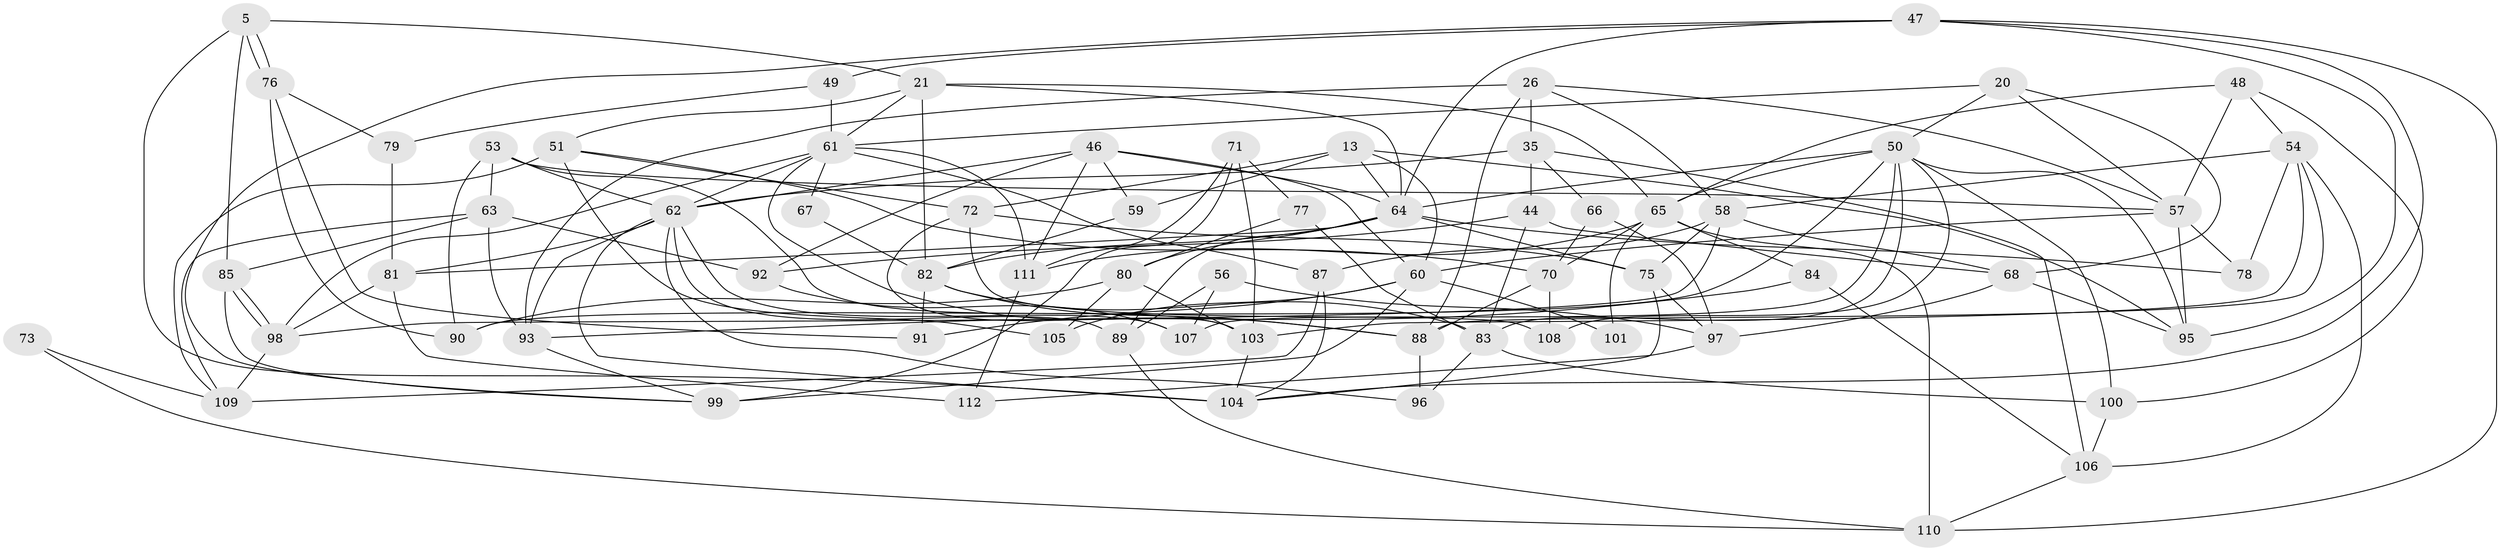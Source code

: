 // original degree distribution, {5: 0.22321428571428573, 3: 0.30357142857142855, 4: 0.25, 6: 0.09821428571428571, 2: 0.09821428571428571, 7: 0.026785714285714284}
// Generated by graph-tools (version 1.1) at 2025/53/03/04/25 21:53:20]
// undirected, 67 vertices, 164 edges
graph export_dot {
graph [start="1"]
  node [color=gray90,style=filled];
  5;
  13;
  20;
  21;
  26;
  35 [super="+3"];
  44;
  46;
  47 [super="+8"];
  48;
  49;
  50 [super="+19"];
  51 [super="+37"];
  53 [super="+2"];
  54 [super="+52"];
  56;
  57 [super="+12"];
  58;
  59;
  60 [super="+29"];
  61 [super="+11+39"];
  62 [super="+28+10"];
  63;
  64 [super="+15+23"];
  65 [super="+24"];
  66;
  67;
  68;
  70 [super="+38"];
  71;
  72 [super="+43"];
  73;
  75 [super="+16+33"];
  76;
  77;
  78;
  79;
  80 [super="+34"];
  81 [super="+55+74"];
  82 [super="+69+42"];
  83 [super="+25"];
  84;
  85;
  87;
  88 [super="+45"];
  89 [super="+27"];
  90;
  91;
  92;
  93;
  95 [super="+9+86"];
  96;
  97 [super="+31"];
  98;
  99 [super="+41"];
  100;
  101;
  103 [super="+1"];
  104 [super="+94"];
  105;
  106 [super="+36"];
  107 [super="+30"];
  108;
  109 [super="+102"];
  110 [super="+32"];
  111;
  112;
  5 -- 85;
  5 -- 76;
  5 -- 76;
  5 -- 21;
  5 -- 104 [weight=2];
  13 -- 60;
  13 -- 59;
  13 -- 95;
  13 -- 64;
  13 -- 72;
  20 -- 57;
  20 -- 61;
  20 -- 50;
  20 -- 68;
  21 -- 51;
  21 -- 65;
  21 -- 82 [weight=2];
  21 -- 64;
  21 -- 61;
  26 -- 93;
  26 -- 58;
  26 -- 35;
  26 -- 57;
  26 -- 88;
  35 -- 62 [weight=2];
  35 -- 66;
  35 -- 44;
  35 -- 106;
  44 -- 83;
  44 -- 68;
  44 -- 92;
  46 -- 92;
  46 -- 59;
  46 -- 62;
  46 -- 111;
  46 -- 60;
  46 -- 64;
  47 -- 64;
  47 -- 110;
  47 -- 49;
  47 -- 99;
  47 -- 104;
  47 -- 95;
  48 -- 65;
  48 -- 57;
  48 -- 100;
  48 -- 54;
  49 -- 61;
  49 -- 79;
  50 -- 83;
  50 -- 64 [weight=2];
  50 -- 65;
  50 -- 100;
  50 -- 90;
  50 -- 108;
  50 -- 95;
  50 -- 107;
  51 -- 109;
  51 -- 70;
  51 -- 72;
  51 -- 105;
  53 -- 63;
  53 -- 90;
  53 -- 103;
  53 -- 57;
  53 -- 62;
  54 -- 58;
  54 -- 103;
  54 -- 88;
  54 -- 106 [weight=2];
  54 -- 78;
  56 -- 97 [weight=2];
  56 -- 89;
  56 -- 107;
  57 -- 60;
  57 -- 78;
  57 -- 95 [weight=2];
  58 -- 68;
  58 -- 98;
  58 -- 87;
  58 -- 75;
  59 -- 82;
  60 -- 99 [weight=2];
  60 -- 91;
  60 -- 105;
  60 -- 101;
  61 -- 111;
  61 -- 67;
  61 -- 98;
  61 -- 62;
  61 -- 87;
  61 -- 88;
  62 -- 104 [weight=2];
  62 -- 96;
  62 -- 107;
  62 -- 93;
  62 -- 89;
  62 -- 81;
  63 -- 92;
  63 -- 85;
  63 -- 93;
  63 -- 109;
  64 -- 78;
  64 -- 89;
  64 -- 75;
  64 -- 82;
  64 -- 80;
  64 -- 81 [weight=2];
  65 -- 101;
  65 -- 84;
  65 -- 110;
  65 -- 111;
  65 -- 70;
  66 -- 70;
  66 -- 97;
  67 -- 82;
  68 -- 97 [weight=2];
  68 -- 95;
  70 -- 88;
  70 -- 108;
  71 -- 77;
  71 -- 111;
  71 -- 99;
  71 -- 103;
  72 -- 103;
  72 -- 75;
  72 -- 108;
  73 -- 109;
  73 -- 110;
  75 -- 97;
  75 -- 104;
  76 -- 91;
  76 -- 79;
  76 -- 90;
  77 -- 80;
  77 -- 83;
  79 -- 81;
  80 -- 105;
  80 -- 103;
  80 -- 90;
  81 -- 112;
  81 -- 98;
  82 -- 91;
  82 -- 83 [weight=2];
  82 -- 88;
  83 -- 100 [weight=2];
  83 -- 96;
  84 -- 93;
  84 -- 106;
  85 -- 98;
  85 -- 98;
  85 -- 99;
  87 -- 104;
  87 -- 109;
  88 -- 96;
  89 -- 110;
  92 -- 107;
  93 -- 99;
  97 -- 112;
  98 -- 109 [weight=2];
  100 -- 106;
  103 -- 104;
  106 -- 110;
  111 -- 112;
}
